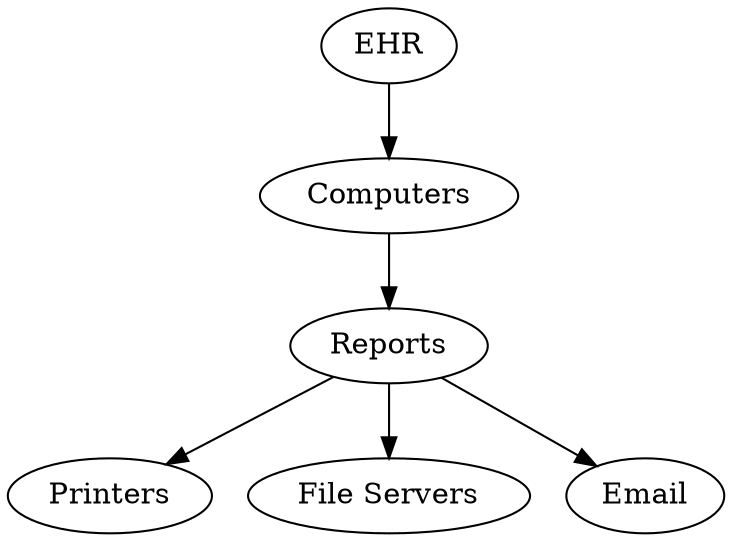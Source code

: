 digraph ehrDataFlow {
EHR -> Computers -> Reports -> Printers 
Reports -> "File Servers"
Reports -> Email
}
